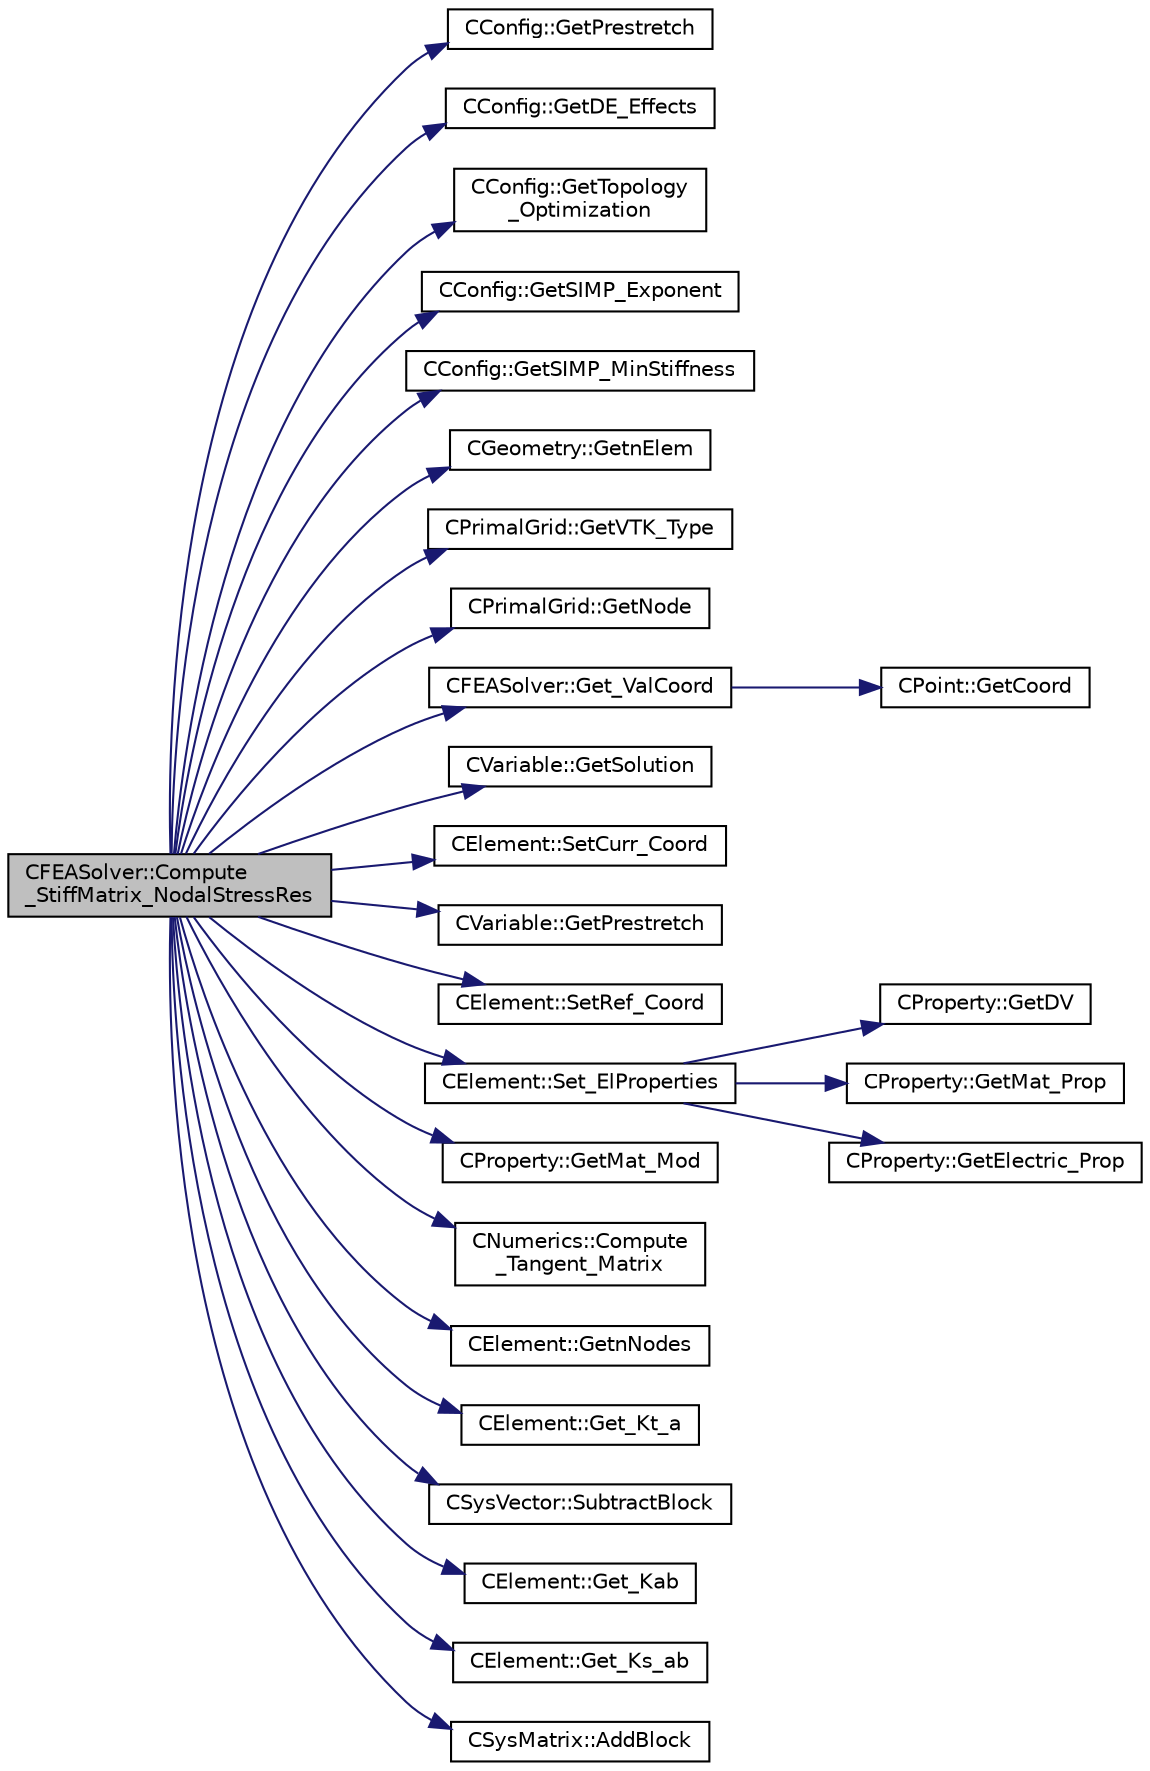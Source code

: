 digraph "CFEASolver::Compute_StiffMatrix_NodalStressRes"
{
  edge [fontname="Helvetica",fontsize="10",labelfontname="Helvetica",labelfontsize="10"];
  node [fontname="Helvetica",fontsize="10",shape=record];
  rankdir="LR";
  Node442 [label="CFEASolver::Compute\l_StiffMatrix_NodalStressRes",height=0.2,width=0.4,color="black", fillcolor="grey75", style="filled", fontcolor="black"];
  Node442 -> Node443 [color="midnightblue",fontsize="10",style="solid",fontname="Helvetica"];
  Node443 [label="CConfig::GetPrestretch",height=0.2,width=0.4,color="black", fillcolor="white", style="filled",URL="$class_c_config.html#a5d4b567b9d086ed10256f8896e12ed17",tooltip="Decide whether it&#39;s necessary to read a reference geometry. "];
  Node442 -> Node444 [color="midnightblue",fontsize="10",style="solid",fontname="Helvetica"];
  Node444 [label="CConfig::GetDE_Effects",height=0.2,width=0.4,color="black", fillcolor="white", style="filled",URL="$class_c_config.html#a8ad45b179ddabec5652dbf4b517fbbf0",tooltip="Decide whether to apply DE effects to the model. "];
  Node442 -> Node445 [color="midnightblue",fontsize="10",style="solid",fontname="Helvetica"];
  Node445 [label="CConfig::GetTopology\l_Optimization",height=0.2,width=0.4,color="black", fillcolor="white", style="filled",URL="$class_c_config.html#aaf3e38ba9bf594bc2d636158d1dbf305",tooltip="Get topology optimization. "];
  Node442 -> Node446 [color="midnightblue",fontsize="10",style="solid",fontname="Helvetica"];
  Node446 [label="CConfig::GetSIMP_Exponent",height=0.2,width=0.4,color="black", fillcolor="white", style="filled",URL="$class_c_config.html#a2759180807b49d7c91924011abec1a35",tooltip="Get exponent for density-based stiffness penalization. "];
  Node442 -> Node447 [color="midnightblue",fontsize="10",style="solid",fontname="Helvetica"];
  Node447 [label="CConfig::GetSIMP_MinStiffness",height=0.2,width=0.4,color="black", fillcolor="white", style="filled",URL="$class_c_config.html#a3807df530b42b9a9f711a9670ea698e9",tooltip="Get lower bound for density-based stiffness penalization. "];
  Node442 -> Node448 [color="midnightblue",fontsize="10",style="solid",fontname="Helvetica"];
  Node448 [label="CGeometry::GetnElem",height=0.2,width=0.4,color="black", fillcolor="white", style="filled",URL="$class_c_geometry.html#a4ae48ec038df1f5ee7c1daadabea5e99",tooltip="Get number of elements. "];
  Node442 -> Node449 [color="midnightblue",fontsize="10",style="solid",fontname="Helvetica"];
  Node449 [label="CPrimalGrid::GetVTK_Type",height=0.2,width=0.4,color="black", fillcolor="white", style="filled",URL="$class_c_primal_grid.html#adb676897e7cf4a83ceb83065e7c6a04f",tooltip="A pure virtual member. "];
  Node442 -> Node450 [color="midnightblue",fontsize="10",style="solid",fontname="Helvetica"];
  Node450 [label="CPrimalGrid::GetNode",height=0.2,width=0.4,color="black", fillcolor="white", style="filled",URL="$class_c_primal_grid.html#a4fc7b6b6ac5025325c7e68fb56fbeef8",tooltip="A pure virtual member. "];
  Node442 -> Node451 [color="midnightblue",fontsize="10",style="solid",fontname="Helvetica"];
  Node451 [label="CFEASolver::Get_ValCoord",height=0.2,width=0.4,color="black", fillcolor="white", style="filled",URL="$class_c_f_e_a_solver.html#aa884a16a0a77d7ff877a564b0ca7206d",tooltip="Get the value of the reference coordinate to set on the element structure. "];
  Node451 -> Node452 [color="midnightblue",fontsize="10",style="solid",fontname="Helvetica"];
  Node452 [label="CPoint::GetCoord",height=0.2,width=0.4,color="black", fillcolor="white", style="filled",URL="$class_c_point.html#a95fe081d22e96e190cb3edcbf0d6525f",tooltip="Get the coordinates dor the control volume. "];
  Node442 -> Node453 [color="midnightblue",fontsize="10",style="solid",fontname="Helvetica"];
  Node453 [label="CVariable::GetSolution",height=0.2,width=0.4,color="black", fillcolor="white", style="filled",URL="$class_c_variable.html#a261483e39c23c1de7cb9aea7e917c121",tooltip="Get the solution. "];
  Node442 -> Node454 [color="midnightblue",fontsize="10",style="solid",fontname="Helvetica"];
  Node454 [label="CElement::SetCurr_Coord",height=0.2,width=0.4,color="black", fillcolor="white", style="filled",URL="$class_c_element.html#a1909cf0356d960f9b3a40f4c85b8233e",tooltip="Set the value of the coordinate of the nodes in the current configuration. "];
  Node442 -> Node455 [color="midnightblue",fontsize="10",style="solid",fontname="Helvetica"];
  Node455 [label="CVariable::GetPrestretch",height=0.2,width=0.4,color="black", fillcolor="white", style="filled",URL="$class_c_variable.html#a218ef8b4d9557efbf41e60dc5ccdb50d",tooltip="A virtual member. "];
  Node442 -> Node456 [color="midnightblue",fontsize="10",style="solid",fontname="Helvetica"];
  Node456 [label="CElement::SetRef_Coord",height=0.2,width=0.4,color="black", fillcolor="white", style="filled",URL="$class_c_element.html#a734f0ffdf9fc0d48f6add20fd6cd5cfe",tooltip="Set the value of the coordinate of the nodes in the reference configuration. "];
  Node442 -> Node457 [color="midnightblue",fontsize="10",style="solid",fontname="Helvetica"];
  Node457 [label="CElement::Set_ElProperties",height=0.2,width=0.4,color="black", fillcolor="white", style="filled",URL="$class_c_element.html#a5a9bc98cf64c54b7e073427967dc3f5a",tooltip="Store the values of the identifiers for element properties. "];
  Node457 -> Node458 [color="midnightblue",fontsize="10",style="solid",fontname="Helvetica"];
  Node458 [label="CProperty::GetDV",height=0.2,width=0.4,color="black", fillcolor="white", style="filled",URL="$class_c_property.html#a903e86823bf39c0aee76101d401668c5",tooltip="Get index of the design variable. "];
  Node457 -> Node459 [color="midnightblue",fontsize="10",style="solid",fontname="Helvetica"];
  Node459 [label="CProperty::GetMat_Prop",height=0.2,width=0.4,color="black", fillcolor="white", style="filled",URL="$class_c_property.html#ae052b949ce07fbd8906850d8098862cf",tooltip="Get index of the physical properties. "];
  Node457 -> Node460 [color="midnightblue",fontsize="10",style="solid",fontname="Helvetica"];
  Node460 [label="CProperty::GetElectric_Prop",height=0.2,width=0.4,color="black", fillcolor="white", style="filled",URL="$class_c_property.html#a39808d4c3a823fee58948e00f3abb002",tooltip="Get index of the electric properties. "];
  Node442 -> Node461 [color="midnightblue",fontsize="10",style="solid",fontname="Helvetica"];
  Node461 [label="CProperty::GetMat_Mod",height=0.2,width=0.4,color="black", fillcolor="white", style="filled",URL="$class_c_property.html#a7dfea7244f23fe4db5118aa1e8291413",tooltip="Get the material model to use for the element. "];
  Node442 -> Node462 [color="midnightblue",fontsize="10",style="solid",fontname="Helvetica"];
  Node462 [label="CNumerics::Compute\l_Tangent_Matrix",height=0.2,width=0.4,color="black", fillcolor="white", style="filled",URL="$class_c_numerics.html#a27c30273ac932167ae91689a36d67baf",tooltip="A virtual member to compute the tangent matrix in structural problems. "];
  Node442 -> Node463 [color="midnightblue",fontsize="10",style="solid",fontname="Helvetica"];
  Node463 [label="CElement::GetnNodes",height=0.2,width=0.4,color="black", fillcolor="white", style="filled",URL="$class_c_element.html#a87d13ba01e276d05b00b42caa1d5ee3c",tooltip="Retrieve the number of nodes of the element. "];
  Node442 -> Node464 [color="midnightblue",fontsize="10",style="solid",fontname="Helvetica"];
  Node464 [label="CElement::Get_Kt_a",height=0.2,width=0.4,color="black", fillcolor="white", style="filled",URL="$class_c_element.html#a8b2b11078cc413d3de947f6437d4fb92",tooltip="Return the values of the nodal stress components of the residual for node a. "];
  Node442 -> Node465 [color="midnightblue",fontsize="10",style="solid",fontname="Helvetica"];
  Node465 [label="CSysVector::SubtractBlock",height=0.2,width=0.4,color="black", fillcolor="white", style="filled",URL="$class_c_sys_vector.html#a732b302ca148d38b442bfe7e096a81be",tooltip="Subtract val_residual to the residual. "];
  Node442 -> Node466 [color="midnightblue",fontsize="10",style="solid",fontname="Helvetica"];
  Node466 [label="CElement::Get_Kab",height=0.2,width=0.4,color="black", fillcolor="white", style="filled",URL="$class_c_element.html#a077f170b754fd4533595bf6bc163b2a6",tooltip="Return the value of the submatrix K relating nodes a and b. "];
  Node442 -> Node467 [color="midnightblue",fontsize="10",style="solid",fontname="Helvetica"];
  Node467 [label="CElement::Get_Ks_ab",height=0.2,width=0.4,color="black", fillcolor="white", style="filled",URL="$class_c_element.html#af5653dec1d4aba8cea8c4dfa42c497bc",tooltip="Return the value of the diagonal term for the stress contribution, relating nodes a and b..."];
  Node442 -> Node468 [color="midnightblue",fontsize="10",style="solid",fontname="Helvetica"];
  Node468 [label="CSysMatrix::AddBlock",height=0.2,width=0.4,color="black", fillcolor="white", style="filled",URL="$class_c_sys_matrix.html#a85def3109e5aa5307268ca830a8f6522",tooltip="Adds the specified block to the sparse matrix. "];
}
